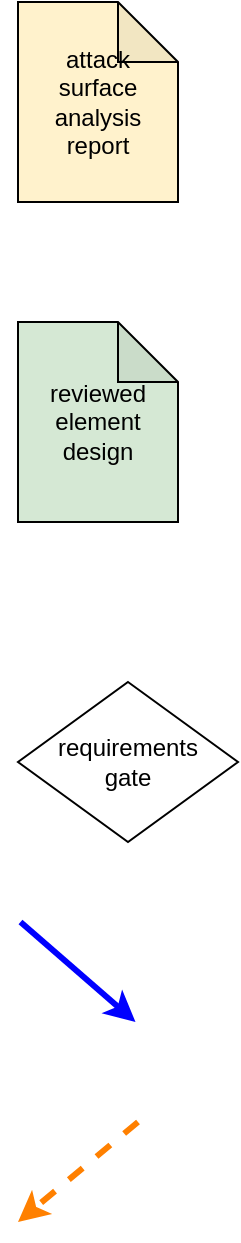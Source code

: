 <mxfile version="26.2.2" pages="8">
  <diagram id="7c8VaFbdcljvnj-HGx5j" name="symbols">
    <mxGraphModel dx="3840" dy="923" grid="1" gridSize="10" guides="1" tooltips="1" connect="1" arrows="1" fold="1" page="0" pageScale="1" pageWidth="850" pageHeight="1100" math="0" shadow="0">
      <root>
        <mxCell id="0" />
        <mxCell id="1" parent="0" />
        <mxCell id="srHOaSE6Z8lUIBzCexzn-1" style="edgeStyle=none;rounded=0;orthogonalLoop=1;jettySize=auto;html=1;exitX=1;exitY=1;exitDx=0;exitDy=0;entryX=0.5;entryY=0;entryDx=0;entryDy=0;entryPerimeter=0;strokeColor=#0000FF;strokeWidth=3;" parent="1" edge="1">
          <mxGeometry relative="1" as="geometry">
            <mxPoint x="-1078.75" y="1440" as="sourcePoint" />
            <mxPoint x="-1021.25" y="1490" as="targetPoint" />
          </mxGeometry>
        </mxCell>
        <mxCell id="srHOaSE6Z8lUIBzCexzn-2" style="edgeStyle=none;rounded=0;orthogonalLoop=1;jettySize=auto;html=1;entryX=0.5;entryY=0;entryDx=0;entryDy=0;entryPerimeter=0;strokeColor=#FF8000;strokeWidth=3;dashed=1;" parent="1" edge="1">
          <mxGeometry relative="1" as="geometry">
            <mxPoint x="-1020" y="1540" as="sourcePoint" />
            <mxPoint x="-1080" y="1590" as="targetPoint" />
          </mxGeometry>
        </mxCell>
        <mxCell id="PLz4i0f56Uwka3e5rVQV-1" value="reviewed&lt;br&gt;element&lt;br&gt;design" style="shape=note;whiteSpace=wrap;html=1;backgroundOutline=1;darkOpacity=0.05;fillColor=#d5e8d4;strokeColor=#000000;" parent="1" vertex="1">
          <mxGeometry x="-1080" y="1140" width="80" height="100" as="geometry" />
        </mxCell>
        <mxCell id="UoZN9K3jkQOQZG8QfM3r-1" value="requirements&lt;br&gt;gate" style="rhombus;whiteSpace=wrap;html=1;fillColor=default;" parent="1" vertex="1">
          <mxGeometry x="-1080" y="1320" width="110" height="80" as="geometry" />
        </mxCell>
        <mxCell id="jifr4nX1medPiPfTltps-1" value="attack&lt;br&gt;surface&lt;br&gt;analysis&lt;br&gt;report" style="shape=note;whiteSpace=wrap;html=1;backgroundOutline=1;darkOpacity=0.05;fillColor=#fff2cc;strokeColor=#000000;" parent="1" vertex="1">
          <mxGeometry x="-1080" y="980" width="80" height="100" as="geometry" />
        </mxCell>
      </root>
    </mxGraphModel>
  </diagram>
  <diagram id="Oz4VHGN1nNMEp_QaT7qJ" name="full view">
    <mxGraphModel dx="3800" dy="2086" grid="1" gridSize="10" guides="1" tooltips="1" connect="1" arrows="1" fold="1" page="0" pageScale="1" pageWidth="850" pageHeight="1100" math="0" shadow="0">
      <root>
        <mxCell id="0" />
        <mxCell id="1" value="overall flow" style="" parent="0" />
        <mxCell id="3KLiM-ANREKH_K_7CY9G-135" value="" style="rounded=0;whiteSpace=wrap;html=1;labelBackgroundColor=none;fillColor=#E6FFCC;strokeColor=#000000;strokeWidth=2;" parent="1" vertex="1">
          <mxGeometry x="-170" y="110" width="880" height="320" as="geometry" />
        </mxCell>
        <mxCell id="3KLiM-ANREKH_K_7CY9G-136" value="" style="rounded=0;whiteSpace=wrap;html=1;labelBackgroundColor=none;fillColor=#CCE5FF;strokeColor=#000000;strokeWidth=2;" parent="1" vertex="1">
          <mxGeometry x="-170" y="430" width="880" height="1140" as="geometry" />
        </mxCell>
        <mxCell id="3KLiM-ANREKH_K_7CY9G-137" style="rounded=0;orthogonalLoop=1;jettySize=auto;html=1;entryX=0.5;entryY=0;entryDx=0;entryDy=0;entryPerimeter=0;endArrow=classicThin;endFill=1;strokeColor=#0000FF;strokeWidth=3;exitX=0.5;exitY=1;exitDx=0;exitDy=0;exitPerimeter=0;" parent="1" source="3KLiM-ANREKH_K_7CY9G-138" target="3KLiM-ANREKH_K_7CY9G-140" edge="1">
          <mxGeometry relative="1" as="geometry" />
        </mxCell>
        <mxCell id="3KLiM-ANREKH_K_7CY9G-138" value="organizational&lt;br&gt;cybersecurity&lt;br&gt;policy" style="shape=note;whiteSpace=wrap;html=1;backgroundOutline=1;darkOpacity=0.05;fillColor=#fff2cc;strokeColor=#000000;" parent="1" vertex="1">
          <mxGeometry x="-1010" y="-250" width="80" height="100" as="geometry" />
        </mxCell>
        <mxCell id="3KLiM-ANREKH_K_7CY9G-139" style="rounded=0;orthogonalLoop=1;jettySize=auto;html=1;entryX=0.5;entryY=0;entryDx=0;entryDy=0;entryPerimeter=0;endArrow=classicThin;endFill=1;strokeColor=#0000FF;strokeWidth=3;exitX=0.5;exitY=1;exitDx=0;exitDy=0;exitPerimeter=0;" parent="1" source="3KLiM-ANREKH_K_7CY9G-140" target="3KLiM-ANREKH_K_7CY9G-142" edge="1">
          <mxGeometry relative="1" as="geometry" />
        </mxCell>
        <mxCell id="3KLiM-ANREKH_K_7CY9G-140" value="global&lt;br&gt;cybersecurity&lt;br&gt;goals" style="shape=note;whiteSpace=wrap;html=1;backgroundOutline=1;darkOpacity=0.05;fillColor=#fff2cc;strokeColor=#000000;" parent="1" vertex="1">
          <mxGeometry x="-970" y="-90" width="80" height="100" as="geometry" />
        </mxCell>
        <mxCell id="3KLiM-ANREKH_K_7CY9G-142" value="element-level&lt;br&gt;cybersecurity&lt;br&gt;goals" style="shape=note;whiteSpace=wrap;html=1;backgroundOutline=1;darkOpacity=0.05;fillColor=#fff2cc;strokeColor=#000000;" parent="1" vertex="1">
          <mxGeometry x="-930" y="70" width="80" height="100" as="geometry" />
        </mxCell>
        <mxCell id="3KLiM-ANREKH_K_7CY9G-144" style="rounded=0;orthogonalLoop=1;jettySize=auto;html=1;entryX=0.5;entryY=0;entryDx=0;entryDy=0;endArrow=classicThin;endFill=1;strokeColor=#0000FF;strokeWidth=3;entryPerimeter=0;exitX=0.5;exitY=1;exitDx=0;exitDy=0;exitPerimeter=0;" parent="1" source="3KLiM-ANREKH_K_7CY9G-145" target="oeh-qcFCU3SFjLL-q-SD-1" edge="1">
          <mxGeometry relative="1" as="geometry" />
        </mxCell>
        <mxCell id="3KLiM-ANREKH_K_7CY9G-145" value="element-level&lt;br&gt;cybersecurity&lt;br&gt;requirements" style="shape=note;whiteSpace=wrap;html=1;backgroundOutline=1;darkOpacity=0.05;fillColor=#fff2cc;strokeColor=#000000;" parent="1" vertex="1">
          <mxGeometry x="-890" y="230" width="80" height="100" as="geometry" />
        </mxCell>
        <mxCell id="3KLiM-ANREKH_K_7CY9G-217" style="rounded=0;orthogonalLoop=1;jettySize=auto;html=1;entryX=0.5;entryY=0;entryDx=0;entryDy=0;entryPerimeter=0;endArrow=classicThin;endFill=1;strokeColor=#0000FF;strokeWidth=3;exitX=0.5;exitY=1;exitDx=0;exitDy=0;exitPerimeter=0;" parent="1" source="3KLiM-ANREKH_K_7CY9G-142" target="3KLiM-ANREKH_K_7CY9G-145" edge="1">
          <mxGeometry relative="1" as="geometry" />
        </mxCell>
        <mxCell id="3KLiM-ANREKH_K_7CY9G-255" value="&lt;b&gt;Verification&lt;/b&gt;" style="text;html=1;strokeColor=none;fillColor=none;align=left;verticalAlign=middle;whiteSpace=wrap;rounded=0;labelBackgroundColor=none;spacingLeft=5;" parent="1" vertex="1">
          <mxGeometry x="-170" y="430" width="80" height="30" as="geometry" />
        </mxCell>
        <mxCell id="3KLiM-ANREKH_K_7CY9G-256" value="&lt;b&gt;Validation&lt;/b&gt;" style="text;html=1;strokeColor=none;fillColor=none;align=left;verticalAlign=middle;whiteSpace=wrap;rounded=0;labelBackgroundColor=none;spacingLeft=5;" parent="1" vertex="1">
          <mxGeometry x="-170" y="400" width="70" height="30" as="geometry" />
        </mxCell>
        <mxCell id="oeh-qcFCU3SFjLL-q-SD-3" value="" style="group" parent="1" vertex="1" connectable="0">
          <mxGeometry x="-810" y="560" width="80" height="100" as="geometry" />
        </mxCell>
        <mxCell id="oeh-qcFCU3SFjLL-q-SD-1" value="element&lt;br&gt;functional&lt;br&gt;requirements&lt;br&gt;&lt;br&gt;&lt;br&gt;" style="shape=note;whiteSpace=wrap;html=1;backgroundOutline=1;darkOpacity=0.05;fillColor=#d5e8d4;strokeColor=#000000;" parent="oeh-qcFCU3SFjLL-q-SD-3" vertex="1">
          <mxGeometry width="80" height="100" as="geometry" />
        </mxCell>
        <mxCell id="oeh-qcFCU3SFjLL-q-SD-2" value="cybersecurity&lt;br&gt;dependencies" style="rounded=0;whiteSpace=wrap;html=1;fillColor=#fff2cc;strokeColor=#000000;" parent="oeh-qcFCU3SFjLL-q-SD-3" vertex="1">
          <mxGeometry y="60" width="80" height="40" as="geometry" />
        </mxCell>
        <mxCell id="oeh-qcFCU3SFjLL-q-SD-16" style="edgeStyle=none;rounded=0;orthogonalLoop=1;jettySize=auto;html=1;exitX=1;exitY=1;exitDx=0;exitDy=0;entryX=0.5;entryY=0;entryDx=0;entryDy=0;entryPerimeter=0;strokeColor=#0000FF;strokeWidth=3;" parent="1" source="oeh-qcFCU3SFjLL-q-SD-4" target="oeh-qcFCU3SFjLL-q-SD-6" edge="1">
          <mxGeometry relative="1" as="geometry" />
        </mxCell>
        <mxCell id="oeh-qcFCU3SFjLL-q-SD-18" style="edgeStyle=none;rounded=0;orthogonalLoop=1;jettySize=auto;html=1;exitX=0.5;exitY=1;exitDx=0;exitDy=0;entryX=0.5;entryY=0;entryDx=0;entryDy=0;entryPerimeter=0;strokeColor=#0000FF;strokeWidth=3;exitPerimeter=0;" parent="1" source="oeh-qcFCU3SFjLL-q-SD-6" target="oeh-qcFCU3SFjLL-q-SD-15" edge="1">
          <mxGeometry relative="1" as="geometry" />
        </mxCell>
        <mxCell id="oeh-qcFCU3SFjLL-q-SD-4" value="requirements&lt;br&gt;gate" style="rhombus;whiteSpace=wrap;html=1;fillColor=default;" parent="1" vertex="1">
          <mxGeometry x="-740" y="720" width="110" height="80" as="geometry" />
        </mxCell>
        <mxCell id="oeh-qcFCU3SFjLL-q-SD-5" style="rounded=0;orthogonalLoop=1;jettySize=auto;html=1;entryX=0;entryY=0;entryDx=0;entryDy=0;strokeColor=#0000FF;strokeWidth=3;exitX=0.5;exitY=1;exitDx=0;exitDy=0;" parent="1" source="oeh-qcFCU3SFjLL-q-SD-2" target="oeh-qcFCU3SFjLL-q-SD-4" edge="1">
          <mxGeometry relative="1" as="geometry" />
        </mxCell>
        <mxCell id="oeh-qcFCU3SFjLL-q-SD-19" style="edgeStyle=none;rounded=0;orthogonalLoop=1;jettySize=auto;html=1;exitX=0.5;exitY=1;exitDx=0;exitDy=0;exitPerimeter=0;entryX=0.5;entryY=0;entryDx=0;entryDy=0;strokeColor=#0000FF;strokeWidth=3;entryPerimeter=0;" parent="1" source="oeh-qcFCU3SFjLL-q-SD-6" target="oeh-qcFCU3SFjLL-q-SD-14" edge="1">
          <mxGeometry relative="1" as="geometry" />
        </mxCell>
        <mxCell id="oeh-qcFCU3SFjLL-q-SD-6" value="reviewed&lt;br&gt;element&lt;br&gt;design" style="shape=note;whiteSpace=wrap;html=1;backgroundOutline=1;darkOpacity=0.05;fillColor=#d5e8d4;strokeColor=#000000;" parent="1" vertex="1">
          <mxGeometry x="-640" y="830" width="80" height="100" as="geometry" />
        </mxCell>
        <mxCell id="oeh-qcFCU3SFjLL-q-SD-8" style="edgeStyle=none;rounded=0;orthogonalLoop=1;jettySize=auto;html=1;entryX=0;entryY=0;entryDx=25;entryDy=0;entryPerimeter=0;strokeColor=#0000FF;strokeWidth=3;exitX=0.5;exitY=1;exitDx=0;exitDy=0;exitPerimeter=0;" parent="1" source="oeh-qcFCU3SFjLL-q-SD-7" target="3KLiM-ANREKH_K_7CY9G-142" edge="1">
          <mxGeometry relative="1" as="geometry" />
        </mxCell>
        <mxCell id="oeh-qcFCU3SFjLL-q-SD-7" value="global&lt;br&gt;cybersecurity&lt;br&gt;requirements" style="shape=note;whiteSpace=wrap;html=1;backgroundOutline=1;darkOpacity=0.05;fillColor=#fff2cc;strokeColor=#000000;" parent="1" vertex="1">
          <mxGeometry x="-1090" y="-90" width="80" height="100" as="geometry" />
        </mxCell>
        <mxCell id="oeh-qcFCU3SFjLL-q-SD-22" style="edgeStyle=none;rounded=0;orthogonalLoop=1;jettySize=auto;html=1;exitX=1;exitY=1;exitDx=0;exitDy=0;entryX=0.5;entryY=0;entryDx=0;entryDy=0;entryPerimeter=0;strokeColor=#0000FF;strokeWidth=3;" parent="1" source="oeh-qcFCU3SFjLL-q-SD-9" target="oeh-qcFCU3SFjLL-q-SD-10" edge="1">
          <mxGeometry relative="1" as="geometry" />
        </mxCell>
        <mxCell id="oeh-qcFCU3SFjLL-q-SD-9" value="design&lt;br&gt;gate" style="rhombus;whiteSpace=wrap;html=1;fillColor=default;" parent="1" vertex="1">
          <mxGeometry x="-360" y="1510" width="110" height="80" as="geometry" />
        </mxCell>
        <mxCell id="oeh-qcFCU3SFjLL-q-SD-39" style="edgeStyle=none;rounded=0;orthogonalLoop=1;jettySize=auto;html=1;exitX=0.5;exitY=0;exitDx=0;exitDy=0;exitPerimeter=0;entryX=0.5;entryY=1;entryDx=0;entryDy=0;entryPerimeter=0;strokeColor=#0000FF;strokeWidth=3;" parent="1" source="oeh-qcFCU3SFjLL-q-SD-10" target="oeh-qcFCU3SFjLL-q-SD-26" edge="1">
          <mxGeometry relative="1" as="geometry" />
        </mxCell>
        <mxCell id="oeh-qcFCU3SFjLL-q-SD-40" style="edgeStyle=none;rounded=0;orthogonalLoop=1;jettySize=auto;html=1;exitX=0.5;exitY=0;exitDx=0;exitDy=0;exitPerimeter=0;entryX=0.5;entryY=1;entryDx=0;entryDy=0;entryPerimeter=0;strokeColor=#0000FF;strokeWidth=3;" parent="1" source="oeh-qcFCU3SFjLL-q-SD-10" target="oeh-qcFCU3SFjLL-q-SD-27" edge="1">
          <mxGeometry relative="1" as="geometry" />
        </mxCell>
        <mxCell id="oeh-qcFCU3SFjLL-q-SD-41" style="edgeStyle=none;rounded=0;orthogonalLoop=1;jettySize=auto;html=1;exitX=0.5;exitY=0;exitDx=0;exitDy=0;exitPerimeter=0;entryX=0.5;entryY=1;entryDx=0;entryDy=0;entryPerimeter=0;strokeColor=#0000FF;strokeWidth=3;" parent="1" source="oeh-qcFCU3SFjLL-q-SD-10" target="oeh-qcFCU3SFjLL-q-SD-28" edge="1">
          <mxGeometry relative="1" as="geometry" />
        </mxCell>
        <mxCell id="oeh-qcFCU3SFjLL-q-SD-42" style="edgeStyle=none;rounded=0;orthogonalLoop=1;jettySize=auto;html=1;exitX=0.5;exitY=0;exitDx=0;exitDy=0;exitPerimeter=0;entryX=0.5;entryY=1;entryDx=0;entryDy=0;entryPerimeter=0;strokeColor=#0000FF;strokeWidth=3;" parent="1" source="oeh-qcFCU3SFjLL-q-SD-10" target="oeh-qcFCU3SFjLL-q-SD-29" edge="1">
          <mxGeometry relative="1" as="geometry" />
        </mxCell>
        <mxCell id="oeh-qcFCU3SFjLL-q-SD-10" value="implemented&lt;br&gt;element" style="shape=note;whiteSpace=wrap;html=1;backgroundOutline=1;darkOpacity=0.05;fillColor=#d5e8d4;strokeColor=#000000;" parent="1" vertex="1">
          <mxGeometry x="-190" y="1670" width="80" height="100" as="geometry" />
        </mxCell>
        <mxCell id="oeh-qcFCU3SFjLL-q-SD-31" style="edgeStyle=none;rounded=0;orthogonalLoop=1;jettySize=auto;html=1;exitX=0.5;exitY=0;exitDx=0;exitDy=0;entryX=0.5;entryY=1;entryDx=0;entryDy=0;entryPerimeter=0;strokeColor=#0000FF;strokeWidth=3;exitPerimeter=0;" parent="1" source="oeh-qcFCU3SFjLL-q-SD-58" target="oeh-qcFCU3SFjLL-q-SD-25" edge="1">
          <mxGeometry relative="1" as="geometry" />
        </mxCell>
        <mxCell id="oeh-qcFCU3SFjLL-q-SD-32" style="edgeStyle=none;rounded=0;orthogonalLoop=1;jettySize=auto;html=1;exitX=0.5;exitY=0;exitDx=0;exitDy=0;entryX=0.5;entryY=1;entryDx=0;entryDy=0;entryPerimeter=0;strokeColor=#0000FF;strokeWidth=3;exitPerimeter=0;" parent="1" source="oeh-qcFCU3SFjLL-q-SD-58" target="oeh-qcFCU3SFjLL-q-SD-23" edge="1">
          <mxGeometry relative="1" as="geometry" />
        </mxCell>
        <mxCell id="oeh-qcFCU3SFjLL-q-SD-33" style="edgeStyle=none;rounded=0;orthogonalLoop=1;jettySize=auto;html=1;exitX=0.5;exitY=0;exitDx=0;exitDy=0;entryX=0.5;entryY=1;entryDx=0;entryDy=0;entryPerimeter=0;strokeColor=#0000FF;strokeWidth=3;exitPerimeter=0;" parent="1" source="oeh-qcFCU3SFjLL-q-SD-58" target="oeh-qcFCU3SFjLL-q-SD-24" edge="1">
          <mxGeometry relative="1" as="geometry" />
        </mxCell>
        <mxCell id="oeh-qcFCU3SFjLL-q-SD-59" style="edgeStyle=none;rounded=0;orthogonalLoop=1;jettySize=auto;html=1;exitX=1;exitY=0;exitDx=0;exitDy=0;entryX=0.5;entryY=1;entryDx=0;entryDy=0;entryPerimeter=0;strokeColor=#0000FF;strokeWidth=3;" parent="1" source="oeh-qcFCU3SFjLL-q-SD-11" target="oeh-qcFCU3SFjLL-q-SD-58" edge="1">
          <mxGeometry relative="1" as="geometry" />
        </mxCell>
        <mxCell id="oeh-qcFCU3SFjLL-q-SD-11" value="implementation&lt;br&gt;gate" style="rhombus;whiteSpace=wrap;html=1;fillColor=default;" parent="1" vertex="1">
          <mxGeometry x="200" y="1270" width="110" height="80" as="geometry" />
        </mxCell>
        <mxCell id="oeh-qcFCU3SFjLL-q-SD-37" style="edgeStyle=none;rounded=0;orthogonalLoop=1;jettySize=auto;html=1;exitX=1;exitY=0;exitDx=0;exitDy=0;entryX=0.5;entryY=1;entryDx=0;entryDy=0;entryPerimeter=0;strokeColor=#0000FF;strokeWidth=3;" parent="1" source="oeh-qcFCU3SFjLL-q-SD-12" target="oeh-qcFCU3SFjLL-q-SD-30" edge="1">
          <mxGeometry relative="1" as="geometry" />
        </mxCell>
        <mxCell id="oeh-qcFCU3SFjLL-q-SD-12" value="verification&lt;br&gt;gate" style="rhombus;whiteSpace=wrap;html=1;fillColor=default;" parent="1" vertex="1">
          <mxGeometry x="450" y="390" width="110" height="80" as="geometry" />
        </mxCell>
        <mxCell id="oeh-qcFCU3SFjLL-q-SD-13" value="release&lt;br&gt;gate" style="rhombus;whiteSpace=wrap;html=1;fillColor=default;" parent="1" vertex="1">
          <mxGeometry x="575" y="70" width="110" height="80" as="geometry" />
        </mxCell>
        <mxCell id="oeh-qcFCU3SFjLL-q-SD-20" style="edgeStyle=none;rounded=0;orthogonalLoop=1;jettySize=auto;html=1;strokeColor=#0000FF;strokeWidth=3;exitX=0.5;exitY=1;exitDx=0;exitDy=0;exitPerimeter=0;entryX=0;entryY=0;entryDx=0;entryDy=0;" parent="1" source="oeh-qcFCU3SFjLL-q-SD-14" target="oeh-qcFCU3SFjLL-q-SD-9" edge="1">
          <mxGeometry relative="1" as="geometry">
            <mxPoint x="-320" y="1660" as="targetPoint" />
          </mxGeometry>
        </mxCell>
        <mxCell id="oeh-qcFCU3SFjLL-q-SD-14" value="attack&lt;br&gt;surface&lt;br&gt;analysis&lt;br&gt;report" style="shape=note;whiteSpace=wrap;html=1;backgroundOutline=1;darkOpacity=0.05;fillColor=#fff2cc;strokeColor=#000000;" parent="1" vertex="1">
          <mxGeometry x="-520" y="1310" width="80" height="100" as="geometry" />
        </mxCell>
        <mxCell id="oeh-qcFCU3SFjLL-q-SD-21" style="edgeStyle=none;rounded=0;orthogonalLoop=1;jettySize=auto;html=1;strokeColor=#0000FF;strokeWidth=3;exitX=0.5;exitY=1;exitDx=0;exitDy=0;exitPerimeter=0;entryX=0;entryY=0;entryDx=0;entryDy=0;" parent="1" source="oeh-qcFCU3SFjLL-q-SD-15" target="oeh-qcFCU3SFjLL-q-SD-9" edge="1">
          <mxGeometry relative="1" as="geometry">
            <mxPoint x="-320" y="1660" as="targetPoint" />
          </mxGeometry>
        </mxCell>
        <mxCell id="oeh-qcFCU3SFjLL-q-SD-15" value="threat&lt;br&gt;modeling&lt;br&gt;report" style="shape=note;whiteSpace=wrap;html=1;backgroundOutline=1;darkOpacity=0.05;fillColor=#fff2cc;strokeColor=#000000;" parent="1" vertex="1">
          <mxGeometry x="-460" y="1110" width="80" height="100" as="geometry" />
        </mxCell>
        <mxCell id="oeh-qcFCU3SFjLL-q-SD-35" style="edgeStyle=none;rounded=0;orthogonalLoop=1;jettySize=auto;html=1;exitX=0.5;exitY=0;exitDx=0;exitDy=0;exitPerimeter=0;strokeColor=#0000FF;strokeWidth=3;entryX=0;entryY=1;entryDx=0;entryDy=0;" parent="1" source="oeh-qcFCU3SFjLL-q-SD-23" target="oeh-qcFCU3SFjLL-q-SD-12" edge="1">
          <mxGeometry relative="1" as="geometry">
            <mxPoint x="500" y="1090" as="targetPoint" />
          </mxGeometry>
        </mxCell>
        <mxCell id="oeh-qcFCU3SFjLL-q-SD-48" style="edgeStyle=none;rounded=0;orthogonalLoop=1;jettySize=auto;html=1;entryX=0;entryY=0;entryDx=80;entryDy=65;entryPerimeter=0;dashed=1;strokeColor=#FF8000;strokeWidth=3;exitX=0;exitY=0.5;exitDx=0;exitDy=0;exitPerimeter=0;" parent="1" source="oeh-qcFCU3SFjLL-q-SD-23" target="oeh-qcFCU3SFjLL-q-SD-14" edge="1">
          <mxGeometry relative="1" as="geometry" />
        </mxCell>
        <mxCell id="oeh-qcFCU3SFjLL-q-SD-53" style="edgeStyle=none;rounded=0;orthogonalLoop=1;jettySize=auto;html=1;exitX=0;exitY=0.5;exitDx=0;exitDy=0;exitPerimeter=0;entryX=0;entryY=0;entryDx=80;entryDy=65;entryPerimeter=0;dashed=1;strokeColor=#FF8000;strokeWidth=3;" parent="1" source="oeh-qcFCU3SFjLL-q-SD-23" target="oeh-qcFCU3SFjLL-q-SD-6" edge="1">
          <mxGeometry relative="1" as="geometry" />
        </mxCell>
        <mxCell id="oeh-qcFCU3SFjLL-q-SD-23" value="attack&lt;br&gt;surface&lt;br&gt;analysis&lt;br&gt;review&lt;br&gt;report" style="shape=note;whiteSpace=wrap;html=1;backgroundOutline=1;darkOpacity=0.05;fillColor=#fff2cc;strokeColor=#000000;" parent="1" vertex="1">
          <mxGeometry x="570" y="840" width="80" height="100" as="geometry" />
        </mxCell>
        <mxCell id="oeh-qcFCU3SFjLL-q-SD-36" style="edgeStyle=none;rounded=0;orthogonalLoop=1;jettySize=auto;html=1;exitX=0.5;exitY=0;exitDx=0;exitDy=0;exitPerimeter=0;entryX=0;entryY=1;entryDx=0;entryDy=0;strokeColor=#0000FF;strokeWidth=3;" parent="1" source="oeh-qcFCU3SFjLL-q-SD-24" target="oeh-qcFCU3SFjLL-q-SD-12" edge="1">
          <mxGeometry relative="1" as="geometry" />
        </mxCell>
        <mxCell id="oeh-qcFCU3SFjLL-q-SD-47" style="edgeStyle=none;rounded=0;orthogonalLoop=1;jettySize=auto;html=1;strokeColor=#FF8000;strokeWidth=3;entryX=0;entryY=0;entryDx=80;entryDy=65;entryPerimeter=0;dashed=1;exitX=0;exitY=0.5;exitDx=0;exitDy=0;exitPerimeter=0;" parent="1" source="oeh-qcFCU3SFjLL-q-SD-24" target="oeh-qcFCU3SFjLL-q-SD-15" edge="1">
          <mxGeometry relative="1" as="geometry">
            <mxPoint x="-420" y="1120" as="targetPoint" />
          </mxGeometry>
        </mxCell>
        <mxCell id="oeh-qcFCU3SFjLL-q-SD-51" style="edgeStyle=none;rounded=0;orthogonalLoop=1;jettySize=auto;html=1;dashed=1;strokeColor=#FF8000;strokeWidth=3;entryX=0;entryY=0;entryDx=80;entryDy=65;entryPerimeter=0;" parent="1" source="oeh-qcFCU3SFjLL-q-SD-24" target="oeh-qcFCU3SFjLL-q-SD-6" edge="1">
          <mxGeometry relative="1" as="geometry" />
        </mxCell>
        <mxCell id="oeh-qcFCU3SFjLL-q-SD-24" value="threat&lt;br&gt;modeling&lt;br&gt;review&lt;br&gt;report" style="shape=note;whiteSpace=wrap;html=1;backgroundOutline=1;darkOpacity=0.05;fillColor=#fff2cc;strokeColor=#000000;" parent="1" vertex="1">
          <mxGeometry x="190" y="920" width="80" height="100" as="geometry" />
        </mxCell>
        <mxCell id="oeh-qcFCU3SFjLL-q-SD-34" style="edgeStyle=none;rounded=0;orthogonalLoop=1;jettySize=auto;html=1;exitX=0.5;exitY=0;exitDx=0;exitDy=0;exitPerimeter=0;entryX=0;entryY=1;entryDx=0;entryDy=0;strokeColor=#0000FF;strokeWidth=3;" parent="1" source="oeh-qcFCU3SFjLL-q-SD-25" target="oeh-qcFCU3SFjLL-q-SD-12" edge="1">
          <mxGeometry relative="1" as="geometry" />
        </mxCell>
        <mxCell id="oeh-qcFCU3SFjLL-q-SD-49" style="edgeStyle=none;rounded=0;orthogonalLoop=1;jettySize=auto;html=1;entryX=1;entryY=0.5;entryDx=0;entryDy=0;dashed=1;strokeColor=#FF8000;strokeWidth=3;" parent="1" source="oeh-qcFCU3SFjLL-q-SD-25" target="oeh-qcFCU3SFjLL-q-SD-2" edge="1">
          <mxGeometry relative="1" as="geometry" />
        </mxCell>
        <mxCell id="oeh-qcFCU3SFjLL-q-SD-50" style="edgeStyle=none;rounded=0;orthogonalLoop=1;jettySize=auto;html=1;exitX=0;exitY=0.5;exitDx=0;exitDy=0;exitPerimeter=0;dashed=1;strokeColor=#FF8000;strokeWidth=3;entryX=0;entryY=0;entryDx=80;entryDy=65;entryPerimeter=0;" parent="1" source="oeh-qcFCU3SFjLL-q-SD-25" target="oeh-qcFCU3SFjLL-q-SD-6" edge="1">
          <mxGeometry relative="1" as="geometry">
            <mxPoint x="-560" y="890" as="targetPoint" />
          </mxGeometry>
        </mxCell>
        <mxCell id="oeh-qcFCU3SFjLL-q-SD-56" style="edgeStyle=none;rounded=0;orthogonalLoop=1;jettySize=auto;html=1;exitX=0;exitY=0.5;exitDx=0;exitDy=0;exitPerimeter=0;entryX=0;entryY=0;entryDx=80;entryDy=65;entryPerimeter=0;dashed=1;strokeColor=#FF8000;strokeWidth=3;" parent="1" source="oeh-qcFCU3SFjLL-q-SD-25" target="3KLiM-ANREKH_K_7CY9G-145" edge="1">
          <mxGeometry relative="1" as="geometry" />
        </mxCell>
        <mxCell id="oeh-qcFCU3SFjLL-q-SD-25" value="penetration&lt;br&gt;testing&lt;br&gt;report" style="shape=note;whiteSpace=wrap;html=1;backgroundOutline=1;darkOpacity=0.05;fillColor=#fff2cc;strokeColor=#000000;" parent="1" vertex="1">
          <mxGeometry x="420" y="590" width="80" height="100" as="geometry" />
        </mxCell>
        <mxCell id="oeh-qcFCU3SFjLL-q-SD-43" style="edgeStyle=none;rounded=0;orthogonalLoop=1;jettySize=auto;html=1;exitX=0.5;exitY=0;exitDx=0;exitDy=0;exitPerimeter=0;entryX=0;entryY=1;entryDx=0;entryDy=0;strokeColor=#0000FF;strokeWidth=3;" parent="1" source="oeh-qcFCU3SFjLL-q-SD-26" target="oeh-qcFCU3SFjLL-q-SD-11" edge="1">
          <mxGeometry relative="1" as="geometry" />
        </mxCell>
        <mxCell id="oeh-qcFCU3SFjLL-q-SD-26" value="fuzz&lt;br&gt;testing&lt;br&gt;report" style="shape=note;whiteSpace=wrap;html=1;backgroundOutline=1;darkOpacity=0.05;fillColor=#fff2cc;strokeColor=#000000;" parent="1" vertex="1">
          <mxGeometry x="80" y="1430" width="80" height="100" as="geometry" />
        </mxCell>
        <mxCell id="oeh-qcFCU3SFjLL-q-SD-44" style="edgeStyle=none;rounded=0;orthogonalLoop=1;jettySize=auto;html=1;exitX=0.5;exitY=0;exitDx=0;exitDy=0;exitPerimeter=0;strokeColor=#0000FF;strokeWidth=3;entryX=0;entryY=1;entryDx=0;entryDy=0;" parent="1" source="oeh-qcFCU3SFjLL-q-SD-27" target="oeh-qcFCU3SFjLL-q-SD-11" edge="1">
          <mxGeometry relative="1" as="geometry">
            <mxPoint x="240" y="1460" as="targetPoint" />
          </mxGeometry>
        </mxCell>
        <mxCell id="oeh-qcFCU3SFjLL-q-SD-27" value="static&lt;br&gt;analysis&lt;br&gt;report" style="shape=note;whiteSpace=wrap;html=1;backgroundOutline=1;darkOpacity=0.05;fillColor=#fff2cc;strokeColor=#000000;" parent="1" vertex="1">
          <mxGeometry x="170" y="1430" width="80" height="100" as="geometry" />
        </mxCell>
        <mxCell id="oeh-qcFCU3SFjLL-q-SD-45" style="edgeStyle=none;rounded=0;orthogonalLoop=1;jettySize=auto;html=1;exitX=0.5;exitY=0;exitDx=0;exitDy=0;exitPerimeter=0;entryX=0;entryY=1;entryDx=0;entryDy=0;strokeColor=#0000FF;strokeWidth=3;" parent="1" source="oeh-qcFCU3SFjLL-q-SD-28" target="oeh-qcFCU3SFjLL-q-SD-11" edge="1">
          <mxGeometry relative="1" as="geometry" />
        </mxCell>
        <mxCell id="oeh-qcFCU3SFjLL-q-SD-28" value="dynamic&lt;br&gt;analysis&lt;br&gt;report" style="shape=note;whiteSpace=wrap;html=1;backgroundOutline=1;darkOpacity=0.05;fillColor=#fff2cc;strokeColor=#000000;" parent="1" vertex="1">
          <mxGeometry x="260" y="1430" width="80" height="100" as="geometry" />
        </mxCell>
        <mxCell id="oeh-qcFCU3SFjLL-q-SD-46" style="edgeStyle=none;rounded=0;orthogonalLoop=1;jettySize=auto;html=1;exitX=0.5;exitY=0;exitDx=0;exitDy=0;exitPerimeter=0;entryX=0;entryY=1;entryDx=0;entryDy=0;strokeColor=#0000FF;strokeWidth=3;" parent="1" source="oeh-qcFCU3SFjLL-q-SD-29" target="oeh-qcFCU3SFjLL-q-SD-11" edge="1">
          <mxGeometry relative="1" as="geometry" />
        </mxCell>
        <mxCell id="oeh-qcFCU3SFjLL-q-SD-55" style="edgeStyle=none;rounded=0;orthogonalLoop=1;jettySize=auto;html=1;exitX=0;exitY=0.5;exitDx=0;exitDy=0;exitPerimeter=0;entryX=0;entryY=0;entryDx=80;entryDy=65;entryPerimeter=0;dashed=1;strokeColor=#FF8000;strokeWidth=3;" parent="1" source="oeh-qcFCU3SFjLL-q-SD-29" target="oeh-qcFCU3SFjLL-q-SD-6" edge="1">
          <mxGeometry relative="1" as="geometry" />
        </mxCell>
        <mxCell id="oeh-qcFCU3SFjLL-q-SD-29" value="security&lt;br&gt;code&lt;br&gt;review&lt;br&gt;report" style="shape=note;whiteSpace=wrap;html=1;backgroundOutline=1;darkOpacity=0.05;fillColor=#fff2cc;strokeColor=#000000;" parent="1" vertex="1">
          <mxGeometry x="-10" y="1430" width="80" height="100" as="geometry" />
        </mxCell>
        <mxCell id="oeh-qcFCU3SFjLL-q-SD-38" style="edgeStyle=none;rounded=0;orthogonalLoop=1;jettySize=auto;html=1;exitX=0.5;exitY=0;exitDx=0;exitDy=0;exitPerimeter=0;entryX=0;entryY=1;entryDx=0;entryDy=0;strokeColor=#0000FF;strokeWidth=3;" parent="1" source="oeh-qcFCU3SFjLL-q-SD-30" target="oeh-qcFCU3SFjLL-q-SD-13" edge="1">
          <mxGeometry relative="1" as="geometry" />
        </mxCell>
        <mxCell id="oeh-qcFCU3SFjLL-q-SD-54" style="edgeStyle=none;rounded=0;orthogonalLoop=1;jettySize=auto;html=1;exitX=0;exitY=0.5;exitDx=0;exitDy=0;exitPerimeter=0;entryX=0;entryY=0;entryDx=80;entryDy=65;entryPerimeter=0;dashed=1;strokeColor=#FF8000;strokeWidth=3;" parent="1" source="oeh-qcFCU3SFjLL-q-SD-30" target="3KLiM-ANREKH_K_7CY9G-145" edge="1">
          <mxGeometry relative="1" as="geometry" />
        </mxCell>
        <mxCell id="oeh-qcFCU3SFjLL-q-SD-57" style="edgeStyle=none;rounded=0;orthogonalLoop=1;jettySize=auto;html=1;exitX=0;exitY=0.5;exitDx=0;exitDy=0;exitPerimeter=0;entryX=0;entryY=0;entryDx=80;entryDy=65;entryPerimeter=0;dashed=1;strokeColor=#FF8000;strokeWidth=3;" parent="1" source="oeh-qcFCU3SFjLL-q-SD-30" target="3KLiM-ANREKH_K_7CY9G-142" edge="1">
          <mxGeometry relative="1" as="geometry" />
        </mxCell>
        <mxCell id="oeh-qcFCU3SFjLL-q-SD-30" value="final&lt;br&gt;security&lt;br&gt;review&lt;br&gt;report" style="shape=note;whiteSpace=wrap;html=1;backgroundOutline=1;darkOpacity=0.05;fillColor=#fff2cc;strokeColor=#000000;" parent="1" vertex="1">
          <mxGeometry x="520" y="240" width="80" height="100" as="geometry" />
        </mxCell>
        <mxCell id="oeh-qcFCU3SFjLL-q-SD-58" value="implemented&lt;br&gt;product" style="shape=note;whiteSpace=wrap;html=1;backgroundOutline=1;darkOpacity=0.05;fillColor=#d5e8d4;strokeColor=#000000;" parent="1" vertex="1">
          <mxGeometry x="290" y="1100" width="80" height="100" as="geometry" />
        </mxCell>
      </root>
    </mxGraphModel>
  </diagram>
  <diagram id="gqKVJ9LdgBmUoCxsHHIh" name="verification">
    <mxGraphModel dx="3400" dy="1686" grid="1" gridSize="10" guides="1" tooltips="1" connect="1" arrows="1" fold="1" page="0" pageScale="1" pageWidth="850" pageHeight="1100" math="0" shadow="0">
      <root>
        <mxCell id="0" />
        <mxCell id="1" parent="0" />
        <mxCell id="FtLOZo30l9m00nfxpWM2-1" value="" style="rounded=0;whiteSpace=wrap;html=1;labelBackgroundColor=none;fillColor=#CCE5FF;strokeColor=#000000;strokeWidth=2;" parent="1" vertex="1">
          <mxGeometry x="-170" y="430" width="770" height="1140" as="geometry" />
        </mxCell>
        <mxCell id="FtLOZo30l9m00nfxpWM2-2" style="rounded=0;orthogonalLoop=1;jettySize=auto;html=1;entryX=0.5;entryY=0;entryDx=0;entryDy=0;endArrow=classicThin;endFill=1;strokeColor=#0000FF;strokeWidth=3;entryPerimeter=0;exitX=0.5;exitY=1;exitDx=0;exitDy=0;exitPerimeter=0;" parent="1" source="FtLOZo30l9m00nfxpWM2-3" target="FtLOZo30l9m00nfxpWM2-7" edge="1">
          <mxGeometry relative="1" as="geometry" />
        </mxCell>
        <mxCell id="FtLOZo30l9m00nfxpWM2-3" value="element-level&lt;br&gt;cybersecurity&lt;br&gt;requirements" style="shape=note;whiteSpace=wrap;html=1;backgroundOutline=1;darkOpacity=0.05;fillColor=#fff2cc;strokeColor=#000000;" parent="1" vertex="1">
          <mxGeometry x="-730" y="430" width="80" height="100" as="geometry" />
        </mxCell>
        <mxCell id="FtLOZo30l9m00nfxpWM2-4" value="&lt;b&gt;Verification&lt;/b&gt;" style="text;html=1;strokeColor=none;fillColor=none;align=left;verticalAlign=middle;whiteSpace=wrap;rounded=0;labelBackgroundColor=none;spacingLeft=5;" parent="1" vertex="1">
          <mxGeometry x="-170" y="430" width="80" height="30" as="geometry" />
        </mxCell>
        <mxCell id="FtLOZo30l9m00nfxpWM2-6" value="" style="group" parent="1" vertex="1" connectable="0">
          <mxGeometry x="-670" y="610" width="80" height="100" as="geometry" />
        </mxCell>
        <mxCell id="FtLOZo30l9m00nfxpWM2-7" value="element&lt;br&gt;functional&lt;br&gt;requirements&lt;br&gt;&lt;br&gt;&lt;br&gt;" style="shape=note;whiteSpace=wrap;html=1;backgroundOutline=1;darkOpacity=0.05;fillColor=#d5e8d4;strokeColor=#000000;" parent="FtLOZo30l9m00nfxpWM2-6" vertex="1">
          <mxGeometry width="80" height="100" as="geometry" />
        </mxCell>
        <mxCell id="FtLOZo30l9m00nfxpWM2-8" value="cybersecurity&lt;br&gt;dependencies" style="rounded=0;whiteSpace=wrap;html=1;fillColor=#fff2cc;strokeColor=#000000;" parent="FtLOZo30l9m00nfxpWM2-6" vertex="1">
          <mxGeometry y="60" width="80" height="40" as="geometry" />
        </mxCell>
        <mxCell id="FtLOZo30l9m00nfxpWM2-9" style="edgeStyle=none;rounded=0;orthogonalLoop=1;jettySize=auto;html=1;exitX=1;exitY=1;exitDx=0;exitDy=0;entryX=0.5;entryY=0;entryDx=0;entryDy=0;entryPerimeter=0;strokeColor=#0000FF;strokeWidth=3;" parent="1" source="FtLOZo30l9m00nfxpWM2-11" target="FtLOZo30l9m00nfxpWM2-14" edge="1">
          <mxGeometry relative="1" as="geometry" />
        </mxCell>
        <mxCell id="FtLOZo30l9m00nfxpWM2-10" style="edgeStyle=none;rounded=0;orthogonalLoop=1;jettySize=auto;html=1;exitX=0.5;exitY=1;exitDx=0;exitDy=0;entryX=0.5;entryY=0;entryDx=0;entryDy=0;entryPerimeter=0;strokeColor=#0000FF;strokeWidth=3;exitPerimeter=0;" parent="1" source="FtLOZo30l9m00nfxpWM2-14" target="FtLOZo30l9m00nfxpWM2-26" edge="1">
          <mxGeometry relative="1" as="geometry" />
        </mxCell>
        <mxCell id="FtLOZo30l9m00nfxpWM2-11" value="requirements&lt;br&gt;gate" style="rhombus;whiteSpace=wrap;html=1;fillColor=default;" parent="1" vertex="1">
          <mxGeometry x="-600" y="760" width="110" height="80" as="geometry" />
        </mxCell>
        <mxCell id="FtLOZo30l9m00nfxpWM2-12" style="rounded=0;orthogonalLoop=1;jettySize=auto;html=1;entryX=0;entryY=0;entryDx=0;entryDy=0;strokeColor=#0000FF;strokeWidth=3;exitX=0.5;exitY=1;exitDx=0;exitDy=0;" parent="1" source="FtLOZo30l9m00nfxpWM2-8" target="FtLOZo30l9m00nfxpWM2-11" edge="1">
          <mxGeometry relative="1" as="geometry" />
        </mxCell>
        <mxCell id="FtLOZo30l9m00nfxpWM2-13" style="edgeStyle=none;rounded=0;orthogonalLoop=1;jettySize=auto;html=1;exitX=0.5;exitY=1;exitDx=0;exitDy=0;exitPerimeter=0;entryX=0.5;entryY=0;entryDx=0;entryDy=0;strokeColor=#0000FF;strokeWidth=3;entryPerimeter=0;" parent="1" source="FtLOZo30l9m00nfxpWM2-14" target="FtLOZo30l9m00nfxpWM2-24" edge="1">
          <mxGeometry relative="1" as="geometry" />
        </mxCell>
        <mxCell id="FtLOZo30l9m00nfxpWM2-14" value="reviewed&lt;br&gt;element&lt;br&gt;design" style="shape=note;whiteSpace=wrap;html=1;backgroundOutline=1;darkOpacity=0.05;fillColor=#d5e8d4;strokeColor=#000000;" parent="1" vertex="1">
          <mxGeometry x="-520" y="870" width="80" height="100" as="geometry" />
        </mxCell>
        <mxCell id="FtLOZo30l9m00nfxpWM2-16" style="edgeStyle=none;rounded=0;orthogonalLoop=1;jettySize=auto;html=1;exitX=0.5;exitY=0;exitDx=0;exitDy=0;entryX=0.5;entryY=1;entryDx=0;entryDy=0;entryPerimeter=0;strokeColor=#0000FF;strokeWidth=3;exitPerimeter=0;" parent="1" source="FtLOZo30l9m00nfxpWM2-51" target="FtLOZo30l9m00nfxpWM2-39" edge="1">
          <mxGeometry relative="1" as="geometry" />
        </mxCell>
        <mxCell id="FtLOZo30l9m00nfxpWM2-17" style="edgeStyle=none;rounded=0;orthogonalLoop=1;jettySize=auto;html=1;exitX=0.5;exitY=0;exitDx=0;exitDy=0;entryX=0.5;entryY=1;entryDx=0;entryDy=0;entryPerimeter=0;strokeColor=#0000FF;strokeWidth=3;exitPerimeter=0;" parent="1" source="FtLOZo30l9m00nfxpWM2-51" target="FtLOZo30l9m00nfxpWM2-30" edge="1">
          <mxGeometry relative="1" as="geometry" />
        </mxCell>
        <mxCell id="FtLOZo30l9m00nfxpWM2-18" style="edgeStyle=none;rounded=0;orthogonalLoop=1;jettySize=auto;html=1;exitX=0.5;exitY=0;exitDx=0;exitDy=0;entryX=0.5;entryY=1;entryDx=0;entryDy=0;entryPerimeter=0;strokeColor=#0000FF;strokeWidth=3;exitPerimeter=0;" parent="1" source="FtLOZo30l9m00nfxpWM2-51" target="FtLOZo30l9m00nfxpWM2-34" edge="1">
          <mxGeometry relative="1" as="geometry" />
        </mxCell>
        <mxCell id="FtLOZo30l9m00nfxpWM2-19" style="edgeStyle=none;rounded=0;orthogonalLoop=1;jettySize=auto;html=1;exitX=1;exitY=0;exitDx=0;exitDy=0;entryX=0.5;entryY=1;entryDx=0;entryDy=0;entryPerimeter=0;strokeColor=#0000FF;strokeWidth=3;" parent="1" source="FtLOZo30l9m00nfxpWM2-20" target="FtLOZo30l9m00nfxpWM2-51" edge="1">
          <mxGeometry relative="1" as="geometry" />
        </mxCell>
        <mxCell id="FtLOZo30l9m00nfxpWM2-20" value="implementation&lt;br&gt;gate" style="rhombus;whiteSpace=wrap;html=1;fillColor=default;" parent="1" vertex="1">
          <mxGeometry x="150" y="1260" width="110" height="80" as="geometry" />
        </mxCell>
        <mxCell id="FtLOZo30l9m00nfxpWM2-24" value="attack&lt;br&gt;surface&lt;br&gt;analysis&lt;br&gt;report" style="shape=note;whiteSpace=wrap;html=1;backgroundOutline=1;darkOpacity=0.05;fillColor=#fff2cc;strokeColor=#000000;" parent="1" vertex="1">
          <mxGeometry x="-380" y="1350" width="80" height="100" as="geometry" />
        </mxCell>
        <mxCell id="FtLOZo30l9m00nfxpWM2-26" value="threat&lt;br&gt;modeling&lt;br&gt;report" style="shape=note;whiteSpace=wrap;html=1;backgroundOutline=1;darkOpacity=0.05;fillColor=#fff2cc;strokeColor=#000000;" parent="1" vertex="1">
          <mxGeometry x="-370" y="1130" width="80" height="100" as="geometry" />
        </mxCell>
        <mxCell id="FtLOZo30l9m00nfxpWM2-28" style="edgeStyle=none;rounded=0;orthogonalLoop=1;jettySize=auto;html=1;entryX=0;entryY=0;entryDx=80;entryDy=65;entryPerimeter=0;dashed=1;strokeColor=#FF8000;strokeWidth=3;exitX=0;exitY=0.5;exitDx=0;exitDy=0;exitPerimeter=0;" parent="1" source="FtLOZo30l9m00nfxpWM2-30" target="FtLOZo30l9m00nfxpWM2-24" edge="1">
          <mxGeometry relative="1" as="geometry" />
        </mxCell>
        <mxCell id="FtLOZo30l9m00nfxpWM2-29" style="edgeStyle=none;rounded=0;orthogonalLoop=1;jettySize=auto;html=1;exitX=0;exitY=0.5;exitDx=0;exitDy=0;exitPerimeter=0;entryX=0;entryY=0;entryDx=80;entryDy=65;entryPerimeter=0;dashed=1;strokeColor=#FF8000;strokeWidth=3;" parent="1" source="FtLOZo30l9m00nfxpWM2-30" target="FtLOZo30l9m00nfxpWM2-14" edge="1">
          <mxGeometry relative="1" as="geometry" />
        </mxCell>
        <mxCell id="FtLOZo30l9m00nfxpWM2-30" value="attack&lt;br&gt;surface&lt;br&gt;analysis&lt;br&gt;review&lt;br&gt;report" style="shape=note;whiteSpace=wrap;html=1;backgroundOutline=1;darkOpacity=0.05;fillColor=#fff2cc;strokeColor=#000000;" parent="1" vertex="1">
          <mxGeometry x="290" y="870" width="80" height="100" as="geometry" />
        </mxCell>
        <mxCell id="FtLOZo30l9m00nfxpWM2-32" style="edgeStyle=none;rounded=0;orthogonalLoop=1;jettySize=auto;html=1;strokeColor=#FF8000;strokeWidth=3;entryX=0;entryY=0;entryDx=80;entryDy=65;entryPerimeter=0;dashed=1;exitX=0;exitY=0.5;exitDx=0;exitDy=0;exitPerimeter=0;" parent="1" source="FtLOZo30l9m00nfxpWM2-34" target="FtLOZo30l9m00nfxpWM2-26" edge="1">
          <mxGeometry relative="1" as="geometry">
            <mxPoint x="-420" y="1120" as="targetPoint" />
          </mxGeometry>
        </mxCell>
        <mxCell id="FtLOZo30l9m00nfxpWM2-33" style="edgeStyle=none;rounded=0;orthogonalLoop=1;jettySize=auto;html=1;dashed=1;strokeColor=#FF8000;strokeWidth=3;entryX=0;entryY=0;entryDx=80;entryDy=65;entryPerimeter=0;" parent="1" source="FtLOZo30l9m00nfxpWM2-34" target="FtLOZo30l9m00nfxpWM2-14" edge="1">
          <mxGeometry relative="1" as="geometry" />
        </mxCell>
        <mxCell id="FtLOZo30l9m00nfxpWM2-34" value="threat&lt;br&gt;modeling&lt;br&gt;review&lt;br&gt;report" style="shape=note;whiteSpace=wrap;html=1;backgroundOutline=1;darkOpacity=0.05;fillColor=#fff2cc;strokeColor=#000000;" parent="1" vertex="1">
          <mxGeometry x="40" y="940" width="80" height="100" as="geometry" />
        </mxCell>
        <mxCell id="FtLOZo30l9m00nfxpWM2-36" style="edgeStyle=none;rounded=0;orthogonalLoop=1;jettySize=auto;html=1;entryX=1;entryY=0.5;entryDx=0;entryDy=0;dashed=1;strokeColor=#FF8000;strokeWidth=3;" parent="1" source="FtLOZo30l9m00nfxpWM2-39" target="FtLOZo30l9m00nfxpWM2-8" edge="1">
          <mxGeometry relative="1" as="geometry" />
        </mxCell>
        <mxCell id="FtLOZo30l9m00nfxpWM2-37" style="edgeStyle=none;rounded=0;orthogonalLoop=1;jettySize=auto;html=1;exitX=0;exitY=0.5;exitDx=0;exitDy=0;exitPerimeter=0;dashed=1;strokeColor=#FF8000;strokeWidth=3;entryX=0;entryY=0;entryDx=80;entryDy=65;entryPerimeter=0;" parent="1" source="FtLOZo30l9m00nfxpWM2-39" target="FtLOZo30l9m00nfxpWM2-14" edge="1">
          <mxGeometry relative="1" as="geometry">
            <mxPoint x="-560" y="890" as="targetPoint" />
          </mxGeometry>
        </mxCell>
        <mxCell id="FtLOZo30l9m00nfxpWM2-38" style="edgeStyle=none;rounded=0;orthogonalLoop=1;jettySize=auto;html=1;exitX=0;exitY=0.5;exitDx=0;exitDy=0;exitPerimeter=0;entryX=0;entryY=0;entryDx=80;entryDy=65;entryPerimeter=0;dashed=1;strokeColor=#FF8000;strokeWidth=3;" parent="1" source="FtLOZo30l9m00nfxpWM2-39" target="FtLOZo30l9m00nfxpWM2-3" edge="1">
          <mxGeometry relative="1" as="geometry" />
        </mxCell>
        <mxCell id="FtLOZo30l9m00nfxpWM2-39" value="penetration&lt;br&gt;testing&lt;br&gt;report" style="shape=note;whiteSpace=wrap;html=1;backgroundOutline=1;darkOpacity=0.05;fillColor=#fff2cc;strokeColor=#000000;" parent="1" vertex="1">
          <mxGeometry x="480" y="760" width="80" height="100" as="geometry" />
        </mxCell>
        <mxCell id="FtLOZo30l9m00nfxpWM2-40" style="edgeStyle=none;rounded=0;orthogonalLoop=1;jettySize=auto;html=1;exitX=0.5;exitY=0;exitDx=0;exitDy=0;exitPerimeter=0;entryX=0;entryY=1;entryDx=0;entryDy=0;strokeColor=#0000FF;strokeWidth=3;" parent="1" source="FtLOZo30l9m00nfxpWM2-41" target="FtLOZo30l9m00nfxpWM2-20" edge="1">
          <mxGeometry relative="1" as="geometry" />
        </mxCell>
        <mxCell id="FtLOZo30l9m00nfxpWM2-41" value="fuzz&lt;br&gt;testing&lt;br&gt;report" style="shape=note;whiteSpace=wrap;html=1;backgroundOutline=1;darkOpacity=0.05;fillColor=#fff2cc;strokeColor=#000000;" parent="1" vertex="1">
          <mxGeometry x="70" y="1430" width="80" height="100" as="geometry" />
        </mxCell>
        <mxCell id="FtLOZo30l9m00nfxpWM2-42" style="edgeStyle=none;rounded=0;orthogonalLoop=1;jettySize=auto;html=1;exitX=0.5;exitY=0;exitDx=0;exitDy=0;exitPerimeter=0;strokeColor=#0000FF;strokeWidth=3;entryX=0;entryY=1;entryDx=0;entryDy=0;" parent="1" source="FtLOZo30l9m00nfxpWM2-43" target="FtLOZo30l9m00nfxpWM2-20" edge="1">
          <mxGeometry relative="1" as="geometry">
            <mxPoint x="120" y="1460" as="targetPoint" />
          </mxGeometry>
        </mxCell>
        <mxCell id="FtLOZo30l9m00nfxpWM2-43" value="static&lt;br&gt;analysis&lt;br&gt;report" style="shape=note;whiteSpace=wrap;html=1;backgroundOutline=1;darkOpacity=0.05;fillColor=#fff2cc;strokeColor=#000000;" parent="1" vertex="1">
          <mxGeometry x="160" y="1430" width="80" height="100" as="geometry" />
        </mxCell>
        <mxCell id="FtLOZo30l9m00nfxpWM2-44" style="edgeStyle=none;rounded=0;orthogonalLoop=1;jettySize=auto;html=1;exitX=0.5;exitY=0;exitDx=0;exitDy=0;exitPerimeter=0;entryX=0;entryY=1;entryDx=0;entryDy=0;strokeColor=#0000FF;strokeWidth=3;" parent="1" source="FtLOZo30l9m00nfxpWM2-45" target="FtLOZo30l9m00nfxpWM2-20" edge="1">
          <mxGeometry relative="1" as="geometry" />
        </mxCell>
        <mxCell id="FtLOZo30l9m00nfxpWM2-45" value="dynamic&lt;br&gt;analysis&lt;br&gt;report" style="shape=note;whiteSpace=wrap;html=1;backgroundOutline=1;darkOpacity=0.05;fillColor=#fff2cc;strokeColor=#000000;" parent="1" vertex="1">
          <mxGeometry x="250" y="1430" width="80" height="100" as="geometry" />
        </mxCell>
        <mxCell id="FtLOZo30l9m00nfxpWM2-46" style="edgeStyle=none;rounded=0;orthogonalLoop=1;jettySize=auto;html=1;exitX=0.5;exitY=0;exitDx=0;exitDy=0;exitPerimeter=0;entryX=0;entryY=1;entryDx=0;entryDy=0;strokeColor=#0000FF;strokeWidth=3;" parent="1" source="FtLOZo30l9m00nfxpWM2-48" target="FtLOZo30l9m00nfxpWM2-20" edge="1">
          <mxGeometry relative="1" as="geometry" />
        </mxCell>
        <mxCell id="FtLOZo30l9m00nfxpWM2-47" style="edgeStyle=none;rounded=0;orthogonalLoop=1;jettySize=auto;html=1;exitX=0;exitY=0.5;exitDx=0;exitDy=0;exitPerimeter=0;entryX=0;entryY=0;entryDx=80;entryDy=65;entryPerimeter=0;dashed=1;strokeColor=#FF8000;strokeWidth=3;" parent="1" source="FtLOZo30l9m00nfxpWM2-48" target="FtLOZo30l9m00nfxpWM2-14" edge="1">
          <mxGeometry relative="1" as="geometry" />
        </mxCell>
        <mxCell id="FtLOZo30l9m00nfxpWM2-48" value="security&lt;br&gt;code&lt;br&gt;review&lt;br&gt;report" style="shape=note;whiteSpace=wrap;html=1;backgroundOutline=1;darkOpacity=0.05;fillColor=#fff2cc;strokeColor=#000000;" parent="1" vertex="1">
          <mxGeometry x="-20" y="1430" width="80" height="100" as="geometry" />
        </mxCell>
        <mxCell id="FtLOZo30l9m00nfxpWM2-51" value="implemented&lt;br&gt;product" style="shape=note;whiteSpace=wrap;html=1;backgroundOutline=1;darkOpacity=0.05;fillColor=#d5e8d4;strokeColor=#000000;" parent="1" vertex="1">
          <mxGeometry x="250" y="1100" width="80" height="100" as="geometry" />
        </mxCell>
        <mxCell id="jiEN0UzoELuQkC-Qopkt-1" value="verification&lt;br&gt;gate" style="rhombus;whiteSpace=wrap;html=1;fillColor=default;" parent="1" vertex="1">
          <mxGeometry x="450" y="390" width="110" height="80" as="geometry" />
        </mxCell>
        <mxCell id="jiEN0UzoELuQkC-Qopkt-2" style="edgeStyle=none;rounded=0;orthogonalLoop=1;jettySize=auto;html=1;exitX=0.5;exitY=0;exitDx=0;exitDy=0;exitPerimeter=0;strokeColor=#0000FF;strokeWidth=3;entryX=0;entryY=1;entryDx=0;entryDy=0;" parent="1" source="FtLOZo30l9m00nfxpWM2-39" target="jiEN0UzoELuQkC-Qopkt-1" edge="1">
          <mxGeometry relative="1" as="geometry">
            <mxPoint x="500" y="1090" as="targetPoint" />
            <mxPoint x="610" y="840" as="sourcePoint" />
          </mxGeometry>
        </mxCell>
        <mxCell id="jiEN0UzoELuQkC-Qopkt-3" style="edgeStyle=none;rounded=0;orthogonalLoop=1;jettySize=auto;html=1;exitX=0.5;exitY=0;exitDx=0;exitDy=0;exitPerimeter=0;entryX=0;entryY=1;entryDx=0;entryDy=0;strokeColor=#0000FF;strokeWidth=3;" parent="1" source="FtLOZo30l9m00nfxpWM2-34" target="jiEN0UzoELuQkC-Qopkt-1" edge="1">
          <mxGeometry relative="1" as="geometry">
            <mxPoint x="230" y="920" as="sourcePoint" />
          </mxGeometry>
        </mxCell>
        <mxCell id="jiEN0UzoELuQkC-Qopkt-4" style="edgeStyle=none;rounded=0;orthogonalLoop=1;jettySize=auto;html=1;exitX=0.5;exitY=0;exitDx=0;exitDy=0;exitPerimeter=0;entryX=0;entryY=1;entryDx=0;entryDy=0;strokeColor=#0000FF;strokeWidth=3;" parent="1" source="FtLOZo30l9m00nfxpWM2-30" target="jiEN0UzoELuQkC-Qopkt-1" edge="1">
          <mxGeometry relative="1" as="geometry">
            <mxPoint x="460" y="590" as="sourcePoint" />
          </mxGeometry>
        </mxCell>
      </root>
    </mxGraphModel>
  </diagram>
  <diagram name="verification - security code review" id="UwFntxqfTyatswgvjZpF">
    <mxGraphModel dx="3040" dy="1323" grid="1" gridSize="10" guides="1" tooltips="1" connect="1" arrows="1" fold="1" page="0" pageScale="1" pageWidth="850" pageHeight="1100" math="0" shadow="0">
      <root>
        <mxCell id="S3WbqN-dtxPpAbAGp9MC-0" />
        <mxCell id="S3WbqN-dtxPpAbAGp9MC-1" parent="S3WbqN-dtxPpAbAGp9MC-0" />
        <mxCell id="S3WbqN-dtxPpAbAGp9MC-2" value="" style="rounded=0;whiteSpace=wrap;html=1;labelBackgroundColor=none;fillColor=#CCE5FF;strokeColor=#000000;strokeWidth=2;" parent="S3WbqN-dtxPpAbAGp9MC-1" vertex="1">
          <mxGeometry x="-170" y="430" width="200" height="230" as="geometry" />
        </mxCell>
        <mxCell id="S3WbqN-dtxPpAbAGp9MC-5" value="&lt;b&gt;Verification&lt;/b&gt;" style="text;html=1;strokeColor=none;fillColor=none;align=left;verticalAlign=middle;whiteSpace=wrap;rounded=0;labelBackgroundColor=none;spacingLeft=5;" parent="S3WbqN-dtxPpAbAGp9MC-1" vertex="1">
          <mxGeometry x="-170" y="430" width="80" height="30" as="geometry" />
        </mxCell>
        <mxCell id="S3WbqN-dtxPpAbAGp9MC-14" value="reviewed&lt;br&gt;element&lt;br&gt;design" style="shape=note;whiteSpace=wrap;html=1;backgroundOutline=1;darkOpacity=0.05;fillColor=#d5e8d4;strokeColor=#000000;" parent="S3WbqN-dtxPpAbAGp9MC-1" vertex="1">
          <mxGeometry x="-390" y="440" width="80" height="100" as="geometry" />
        </mxCell>
        <mxCell id="S3WbqN-dtxPpAbAGp9MC-39" style="edgeStyle=none;rounded=0;orthogonalLoop=1;jettySize=auto;html=1;exitX=0;exitY=0.5;exitDx=0;exitDy=0;exitPerimeter=0;entryX=0;entryY=0;entryDx=80;entryDy=65;entryPerimeter=0;dashed=1;strokeColor=#FF8000;strokeWidth=3;" parent="S3WbqN-dtxPpAbAGp9MC-1" source="S3WbqN-dtxPpAbAGp9MC-40" target="S3WbqN-dtxPpAbAGp9MC-14" edge="1">
          <mxGeometry relative="1" as="geometry" />
        </mxCell>
        <mxCell id="S3WbqN-dtxPpAbAGp9MC-40" value="security&lt;br&gt;code&lt;br&gt;review&lt;br&gt;report" style="shape=note;whiteSpace=wrap;html=1;backgroundOutline=1;darkOpacity=0.05;fillColor=#fff2cc;strokeColor=#000000;" parent="S3WbqN-dtxPpAbAGp9MC-1" vertex="1">
          <mxGeometry x="-90" y="520" width="80" height="100" as="geometry" />
        </mxCell>
      </root>
    </mxGraphModel>
  </diagram>
  <diagram name="verification - threat modeling review" id="dVLIyaobTeuNbjDrkUdN">
    <mxGraphModel dx="3440" dy="1323" grid="1" gridSize="10" guides="1" tooltips="1" connect="1" arrows="1" fold="1" page="0" pageScale="1" pageWidth="850" pageHeight="1100" math="0" shadow="0">
      <root>
        <mxCell id="mxCrWRpwNnnZa7mIOksv-0" />
        <mxCell id="mxCrWRpwNnnZa7mIOksv-1" parent="mxCrWRpwNnnZa7mIOksv-0" />
        <mxCell id="mxCrWRpwNnnZa7mIOksv-2" value="" style="rounded=0;whiteSpace=wrap;html=1;labelBackgroundColor=none;fillColor=#CCE5FF;strokeColor=#000000;strokeWidth=2;" parent="mxCrWRpwNnnZa7mIOksv-1" vertex="1">
          <mxGeometry x="-170" y="430" width="330" height="370" as="geometry" />
        </mxCell>
        <mxCell id="mxCrWRpwNnnZa7mIOksv-5" value="&lt;b&gt;Verification&lt;/b&gt;" style="text;html=1;strokeColor=none;fillColor=none;align=left;verticalAlign=middle;whiteSpace=wrap;rounded=0;labelBackgroundColor=none;spacingLeft=5;" parent="mxCrWRpwNnnZa7mIOksv-1" vertex="1">
          <mxGeometry x="-170" y="430" width="80" height="30" as="geometry" />
        </mxCell>
        <mxCell id="mxCrWRpwNnnZa7mIOksv-10" style="edgeStyle=none;rounded=0;orthogonalLoop=1;jettySize=auto;html=1;exitX=0.5;exitY=1;exitDx=0;exitDy=0;entryX=0.5;entryY=0;entryDx=0;entryDy=0;entryPerimeter=0;strokeColor=#0000FF;strokeWidth=3;exitPerimeter=0;" parent="mxCrWRpwNnnZa7mIOksv-1" source="mxCrWRpwNnnZa7mIOksv-14" target="mxCrWRpwNnnZa7mIOksv-21" edge="1">
          <mxGeometry relative="1" as="geometry" />
        </mxCell>
        <mxCell id="mxCrWRpwNnnZa7mIOksv-14" value="reviewed&lt;br&gt;element&lt;br&gt;design" style="shape=note;whiteSpace=wrap;html=1;backgroundOutline=1;darkOpacity=0.05;fillColor=#d5e8d4;strokeColor=#000000;" parent="mxCrWRpwNnnZa7mIOksv-1" vertex="1">
          <mxGeometry x="-520" y="440" width="80" height="100" as="geometry" />
        </mxCell>
        <mxCell id="mxCrWRpwNnnZa7mIOksv-21" value="threat&lt;br&gt;modeling&lt;br&gt;report" style="shape=note;whiteSpace=wrap;html=1;backgroundOutline=1;darkOpacity=0.05;fillColor=#fff2cc;strokeColor=#000000;" parent="mxCrWRpwNnnZa7mIOksv-1" vertex="1">
          <mxGeometry x="-370" y="700" width="80" height="100" as="geometry" />
        </mxCell>
        <mxCell id="mxCrWRpwNnnZa7mIOksv-25" style="edgeStyle=none;rounded=0;orthogonalLoop=1;jettySize=auto;html=1;strokeColor=#FF8000;strokeWidth=3;entryX=0;entryY=0;entryDx=80;entryDy=65;entryPerimeter=0;dashed=1;exitX=0;exitY=0.5;exitDx=0;exitDy=0;exitPerimeter=0;" parent="mxCrWRpwNnnZa7mIOksv-1" source="mxCrWRpwNnnZa7mIOksv-27" target="mxCrWRpwNnnZa7mIOksv-21" edge="1">
          <mxGeometry relative="1" as="geometry">
            <mxPoint x="-420" y="690" as="targetPoint" />
          </mxGeometry>
        </mxCell>
        <mxCell id="mxCrWRpwNnnZa7mIOksv-26" style="edgeStyle=none;rounded=0;orthogonalLoop=1;jettySize=auto;html=1;dashed=1;strokeColor=#FF8000;strokeWidth=3;entryX=0;entryY=0;entryDx=80;entryDy=65;entryPerimeter=0;" parent="mxCrWRpwNnnZa7mIOksv-1" source="mxCrWRpwNnnZa7mIOksv-27" target="mxCrWRpwNnnZa7mIOksv-14" edge="1">
          <mxGeometry relative="1" as="geometry" />
        </mxCell>
        <mxCell id="mxCrWRpwNnnZa7mIOksv-27" value="threat&lt;br&gt;modeling&lt;br&gt;review&lt;br&gt;report" style="shape=note;whiteSpace=wrap;html=1;backgroundOutline=1;darkOpacity=0.05;fillColor=#fff2cc;strokeColor=#000000;" parent="mxCrWRpwNnnZa7mIOksv-1" vertex="1">
          <mxGeometry x="40" y="510" width="80" height="100" as="geometry" />
        </mxCell>
      </root>
    </mxGraphModel>
  </diagram>
  <diagram name="verification - ASA review" id="PLccHZmaE8k50bTNSQM5">
    <mxGraphModel dx="3440" dy="1323" grid="1" gridSize="10" guides="1" tooltips="1" connect="1" arrows="1" fold="1" page="0" pageScale="1" pageWidth="850" pageHeight="1100" math="0" shadow="0">
      <root>
        <mxCell id="N4rVf76IOWKvIPr9M-y9-0" />
        <mxCell id="N4rVf76IOWKvIPr9M-y9-1" parent="N4rVf76IOWKvIPr9M-y9-0" />
        <mxCell id="N4rVf76IOWKvIPr9M-y9-2" value="" style="rounded=0;whiteSpace=wrap;html=1;labelBackgroundColor=none;fillColor=#CCE5FF;strokeColor=#000000;strokeWidth=2;" vertex="1" parent="N4rVf76IOWKvIPr9M-y9-1">
          <mxGeometry x="-170" y="430" width="230" height="280" as="geometry" />
        </mxCell>
        <mxCell id="N4rVf76IOWKvIPr9M-y9-5" value="&lt;b&gt;Verification&lt;/b&gt;" style="text;html=1;strokeColor=none;fillColor=none;align=left;verticalAlign=middle;whiteSpace=wrap;rounded=0;labelBackgroundColor=none;spacingLeft=5;" vertex="1" parent="N4rVf76IOWKvIPr9M-y9-1">
          <mxGeometry x="-170" y="430" width="80" height="30" as="geometry" />
        </mxCell>
        <mxCell id="N4rVf76IOWKvIPr9M-y9-13" style="edgeStyle=none;rounded=0;orthogonalLoop=1;jettySize=auto;html=1;exitX=0.5;exitY=1;exitDx=0;exitDy=0;exitPerimeter=0;entryX=0.5;entryY=0;entryDx=0;entryDy=0;strokeColor=#0000FF;strokeWidth=3;entryPerimeter=0;" edge="1" parent="N4rVf76IOWKvIPr9M-y9-1" source="N4rVf76IOWKvIPr9M-y9-14" target="N4rVf76IOWKvIPr9M-y9-20">
          <mxGeometry relative="1" as="geometry" />
        </mxCell>
        <mxCell id="N4rVf76IOWKvIPr9M-y9-14" value="reviewed&lt;br&gt;element&lt;br&gt;design" style="shape=note;whiteSpace=wrap;html=1;backgroundOutline=1;darkOpacity=0.05;fillColor=#d5e8d4;strokeColor=#000000;" vertex="1" parent="N4rVf76IOWKvIPr9M-y9-1">
          <mxGeometry x="-430" y="440" width="80" height="100" as="geometry" />
        </mxCell>
        <mxCell id="N4rVf76IOWKvIPr9M-y9-20" value="attack&lt;br&gt;surface&lt;br&gt;analysis&lt;br&gt;report" style="shape=note;whiteSpace=wrap;html=1;backgroundOutline=1;darkOpacity=0.05;fillColor=#fff2cc;strokeColor=#000000;" vertex="1" parent="N4rVf76IOWKvIPr9M-y9-1">
          <mxGeometry x="-350" y="610" width="80" height="100" as="geometry" />
        </mxCell>
        <mxCell id="N4rVf76IOWKvIPr9M-y9-22" style="edgeStyle=none;rounded=0;orthogonalLoop=1;jettySize=auto;html=1;entryX=0;entryY=0;entryDx=80;entryDy=65;entryPerimeter=0;dashed=1;strokeColor=#FF8000;strokeWidth=3;exitX=0;exitY=0.5;exitDx=0;exitDy=0;exitPerimeter=0;" edge="1" parent="N4rVf76IOWKvIPr9M-y9-1" source="N4rVf76IOWKvIPr9M-y9-24" target="N4rVf76IOWKvIPr9M-y9-20">
          <mxGeometry relative="1" as="geometry" />
        </mxCell>
        <mxCell id="N4rVf76IOWKvIPr9M-y9-23" style="edgeStyle=none;rounded=0;orthogonalLoop=1;jettySize=auto;html=1;exitX=0;exitY=0.5;exitDx=0;exitDy=0;exitPerimeter=0;entryX=0;entryY=0;entryDx=80;entryDy=65;entryPerimeter=0;dashed=1;strokeColor=#FF8000;strokeWidth=3;" edge="1" parent="N4rVf76IOWKvIPr9M-y9-1" source="N4rVf76IOWKvIPr9M-y9-24" target="N4rVf76IOWKvIPr9M-y9-14">
          <mxGeometry relative="1" as="geometry" />
        </mxCell>
        <mxCell id="N4rVf76IOWKvIPr9M-y9-24" value="attack&lt;br&gt;surface&lt;br&gt;analysis&lt;br&gt;review&lt;br&gt;report" style="shape=note;whiteSpace=wrap;html=1;backgroundOutline=1;darkOpacity=0.05;fillColor=#fff2cc;strokeColor=#000000;" vertex="1" parent="N4rVf76IOWKvIPr9M-y9-1">
          <mxGeometry x="-60" y="500" width="80" height="100" as="geometry" />
        </mxCell>
      </root>
    </mxGraphModel>
  </diagram>
  <diagram name="verification - pen testing&#39;" id="Jyh0hEh9HElzJTtlCjJw">
    <mxGraphModel dx="3400" dy="1286" grid="1" gridSize="10" guides="1" tooltips="1" connect="1" arrows="1" fold="1" page="0" pageScale="1" pageWidth="850" pageHeight="1100" math="0" shadow="0">
      <root>
        <mxCell id="2eIWCx3nNkMmW9kikCrz-0" />
        <mxCell id="2eIWCx3nNkMmW9kikCrz-1" parent="2eIWCx3nNkMmW9kikCrz-0" />
        <mxCell id="2eIWCx3nNkMmW9kikCrz-2" value="" style="rounded=0;whiteSpace=wrap;html=1;labelBackgroundColor=none;fillColor=#CCE5FF;strokeColor=#000000;strokeWidth=2;" parent="2eIWCx3nNkMmW9kikCrz-1" vertex="1">
          <mxGeometry x="-170" y="430" width="280" height="550" as="geometry" />
        </mxCell>
        <mxCell id="2eIWCx3nNkMmW9kikCrz-3" style="rounded=0;orthogonalLoop=1;jettySize=auto;html=1;entryX=0.5;entryY=0;entryDx=0;entryDy=0;endArrow=classicThin;endFill=1;strokeColor=#0000FF;strokeWidth=3;entryPerimeter=0;exitX=0.5;exitY=1;exitDx=0;exitDy=0;exitPerimeter=0;" parent="2eIWCx3nNkMmW9kikCrz-1" source="2eIWCx3nNkMmW9kikCrz-4" target="2eIWCx3nNkMmW9kikCrz-7" edge="1">
          <mxGeometry relative="1" as="geometry" />
        </mxCell>
        <mxCell id="2eIWCx3nNkMmW9kikCrz-4" value="element-level&lt;br&gt;cybersecurity&lt;br&gt;requirements" style="shape=note;whiteSpace=wrap;html=1;backgroundOutline=1;darkOpacity=0.05;fillColor=#fff2cc;strokeColor=#000000;" parent="2eIWCx3nNkMmW9kikCrz-1" vertex="1">
          <mxGeometry x="-550" y="440" width="80" height="100" as="geometry" />
        </mxCell>
        <mxCell id="2eIWCx3nNkMmW9kikCrz-5" value="&lt;b&gt;Verification&lt;/b&gt;" style="text;html=1;strokeColor=none;fillColor=none;align=left;verticalAlign=middle;whiteSpace=wrap;rounded=0;labelBackgroundColor=none;spacingLeft=5;" parent="2eIWCx3nNkMmW9kikCrz-1" vertex="1">
          <mxGeometry x="-170" y="430" width="80" height="30" as="geometry" />
        </mxCell>
        <mxCell id="2eIWCx3nNkMmW9kikCrz-6" value="" style="group" parent="2eIWCx3nNkMmW9kikCrz-1" vertex="1" connectable="0">
          <mxGeometry x="-490" y="620" width="80" height="100" as="geometry" />
        </mxCell>
        <mxCell id="2eIWCx3nNkMmW9kikCrz-7" value="element&lt;br&gt;functional&lt;br&gt;requirements&lt;br&gt;&lt;br&gt;&lt;br&gt;" style="shape=note;whiteSpace=wrap;html=1;backgroundOutline=1;darkOpacity=0.05;fillColor=#d5e8d4;strokeColor=#000000;" parent="2eIWCx3nNkMmW9kikCrz-6" vertex="1">
          <mxGeometry width="80" height="100" as="geometry" />
        </mxCell>
        <mxCell id="2eIWCx3nNkMmW9kikCrz-8" value="cybersecurity&lt;br&gt;dependencies" style="rounded=0;whiteSpace=wrap;html=1;fillColor=#fff2cc;strokeColor=#000000;" parent="2eIWCx3nNkMmW9kikCrz-6" vertex="1">
          <mxGeometry y="60" width="80" height="40" as="geometry" />
        </mxCell>
        <mxCell id="2eIWCx3nNkMmW9kikCrz-9" style="edgeStyle=none;rounded=0;orthogonalLoop=1;jettySize=auto;html=1;exitX=1;exitY=1;exitDx=0;exitDy=0;entryX=0.5;entryY=0;entryDx=0;entryDy=0;entryPerimeter=0;strokeColor=#0000FF;strokeWidth=3;" parent="2eIWCx3nNkMmW9kikCrz-1" source="2eIWCx3nNkMmW9kikCrz-11" target="2eIWCx3nNkMmW9kikCrz-14" edge="1">
          <mxGeometry relative="1" as="geometry" />
        </mxCell>
        <mxCell id="2eIWCx3nNkMmW9kikCrz-11" value="requirements&lt;br&gt;gate" style="rhombus;whiteSpace=wrap;html=1;fillColor=default;" parent="2eIWCx3nNkMmW9kikCrz-1" vertex="1">
          <mxGeometry x="-420" y="770" width="110" height="80" as="geometry" />
        </mxCell>
        <mxCell id="2eIWCx3nNkMmW9kikCrz-12" style="rounded=0;orthogonalLoop=1;jettySize=auto;html=1;entryX=0;entryY=0;entryDx=0;entryDy=0;strokeColor=#0000FF;strokeWidth=3;exitX=0.5;exitY=1;exitDx=0;exitDy=0;" parent="2eIWCx3nNkMmW9kikCrz-1" source="2eIWCx3nNkMmW9kikCrz-8" target="2eIWCx3nNkMmW9kikCrz-11" edge="1">
          <mxGeometry relative="1" as="geometry" />
        </mxCell>
        <mxCell id="2eIWCx3nNkMmW9kikCrz-14" value="reviewed&lt;br&gt;element&lt;br&gt;design" style="shape=note;whiteSpace=wrap;html=1;backgroundOutline=1;darkOpacity=0.05;fillColor=#d5e8d4;strokeColor=#000000;" parent="2eIWCx3nNkMmW9kikCrz-1" vertex="1">
          <mxGeometry x="-340" y="880" width="80" height="100" as="geometry" />
        </mxCell>
        <mxCell id="2eIWCx3nNkMmW9kikCrz-28" style="edgeStyle=none;rounded=0;orthogonalLoop=1;jettySize=auto;html=1;entryX=1;entryY=0.5;entryDx=0;entryDy=0;dashed=1;strokeColor=#FF8000;strokeWidth=3;" parent="2eIWCx3nNkMmW9kikCrz-1" source="2eIWCx3nNkMmW9kikCrz-31" target="2eIWCx3nNkMmW9kikCrz-8" edge="1">
          <mxGeometry relative="1" as="geometry" />
        </mxCell>
        <mxCell id="2eIWCx3nNkMmW9kikCrz-29" style="edgeStyle=none;rounded=0;orthogonalLoop=1;jettySize=auto;html=1;exitX=0;exitY=0.5;exitDx=0;exitDy=0;exitPerimeter=0;dashed=1;strokeColor=#FF8000;strokeWidth=3;entryX=0;entryY=0;entryDx=80;entryDy=65;entryPerimeter=0;" parent="2eIWCx3nNkMmW9kikCrz-1" source="2eIWCx3nNkMmW9kikCrz-31" target="2eIWCx3nNkMmW9kikCrz-14" edge="1">
          <mxGeometry relative="1" as="geometry">
            <mxPoint x="-560" y="890" as="targetPoint" />
          </mxGeometry>
        </mxCell>
        <mxCell id="2eIWCx3nNkMmW9kikCrz-30" style="edgeStyle=none;rounded=0;orthogonalLoop=1;jettySize=auto;html=1;exitX=0;exitY=0.5;exitDx=0;exitDy=0;exitPerimeter=0;entryX=0;entryY=0;entryDx=80;entryDy=65;entryPerimeter=0;dashed=1;strokeColor=#FF8000;strokeWidth=3;" parent="2eIWCx3nNkMmW9kikCrz-1" source="2eIWCx3nNkMmW9kikCrz-31" target="2eIWCx3nNkMmW9kikCrz-4" edge="1">
          <mxGeometry relative="1" as="geometry" />
        </mxCell>
        <mxCell id="2eIWCx3nNkMmW9kikCrz-31" value="penetration&lt;br&gt;testing&lt;br&gt;report" style="shape=note;whiteSpace=wrap;html=1;backgroundOutline=1;darkOpacity=0.05;fillColor=#fff2cc;strokeColor=#000000;" parent="2eIWCx3nNkMmW9kikCrz-1" vertex="1">
          <mxGeometry y="620" width="80" height="100" as="geometry" />
        </mxCell>
      </root>
    </mxGraphModel>
  </diagram>
  <diagram id="XyNNDFSGXp3Cgks0TRrl" name="validation">
    <mxGraphModel dx="3400" dy="1686" grid="1" gridSize="10" guides="1" tooltips="1" connect="1" arrows="1" fold="1" page="0" pageScale="1" pageWidth="850" pageHeight="1100" math="0" shadow="0">
      <root>
        <mxCell id="0" />
        <mxCell id="1" parent="0" />
        <mxCell id="7y78Kv6MUkFBznFK1R_4-1" value="" style="rounded=0;whiteSpace=wrap;html=1;labelBackgroundColor=none;fillColor=#E6FFCC;strokeColor=#000000;strokeWidth=2;" parent="1" vertex="1">
          <mxGeometry x="-170" y="110" width="320" height="320" as="geometry" />
        </mxCell>
        <mxCell id="7y78Kv6MUkFBznFK1R_4-2" value="element-level&lt;br&gt;cybersecurity&lt;br&gt;goals" style="shape=note;whiteSpace=wrap;html=1;backgroundOutline=1;darkOpacity=0.05;fillColor=#fff2cc;strokeColor=#000000;" parent="1" vertex="1">
          <mxGeometry x="-430" y="110" width="80" height="100" as="geometry" />
        </mxCell>
        <mxCell id="7y78Kv6MUkFBznFK1R_4-3" value="element-level&lt;br&gt;cybersecurity&lt;br&gt;requirements" style="shape=note;whiteSpace=wrap;html=1;backgroundOutline=1;darkOpacity=0.05;fillColor=#fff2cc;strokeColor=#000000;" parent="1" vertex="1">
          <mxGeometry x="-390" y="270" width="80" height="100" as="geometry" />
        </mxCell>
        <mxCell id="7y78Kv6MUkFBznFK1R_4-4" style="rounded=0;orthogonalLoop=1;jettySize=auto;html=1;entryX=0.5;entryY=0;entryDx=0;entryDy=0;entryPerimeter=0;endArrow=classicThin;endFill=1;strokeColor=#0000FF;strokeWidth=3;exitX=0.5;exitY=1;exitDx=0;exitDy=0;exitPerimeter=0;" parent="1" source="7y78Kv6MUkFBznFK1R_4-2" target="7y78Kv6MUkFBznFK1R_4-3" edge="1">
          <mxGeometry relative="1" as="geometry" />
        </mxCell>
        <mxCell id="7y78Kv6MUkFBznFK1R_4-5" value="&lt;b&gt;Validation&lt;/b&gt;" style="text;html=1;strokeColor=none;fillColor=none;align=left;verticalAlign=middle;whiteSpace=wrap;rounded=0;labelBackgroundColor=none;spacingLeft=5;" parent="1" vertex="1">
          <mxGeometry x="-170" y="400" width="70" height="30" as="geometry" />
        </mxCell>
        <mxCell id="7y78Kv6MUkFBznFK1R_4-7" value="release&lt;br&gt;gate" style="rhombus;whiteSpace=wrap;html=1;fillColor=default;" parent="1" vertex="1">
          <mxGeometry x="15" y="70" width="110" height="80" as="geometry" />
        </mxCell>
        <mxCell id="7y78Kv6MUkFBznFK1R_4-8" style="edgeStyle=none;rounded=0;orthogonalLoop=1;jettySize=auto;html=1;exitX=0.5;exitY=0;exitDx=0;exitDy=0;exitPerimeter=0;entryX=0;entryY=1;entryDx=0;entryDy=0;strokeColor=#0000FF;strokeWidth=3;" parent="1" source="7y78Kv6MUkFBznFK1R_4-11" target="7y78Kv6MUkFBznFK1R_4-7" edge="1">
          <mxGeometry relative="1" as="geometry" />
        </mxCell>
        <mxCell id="7y78Kv6MUkFBznFK1R_4-9" style="edgeStyle=none;rounded=0;orthogonalLoop=1;jettySize=auto;html=1;exitX=0;exitY=0.5;exitDx=0;exitDy=0;exitPerimeter=0;entryX=0;entryY=0;entryDx=80;entryDy=65;entryPerimeter=0;dashed=1;strokeColor=#FF8000;strokeWidth=3;" parent="1" source="7y78Kv6MUkFBznFK1R_4-11" target="7y78Kv6MUkFBznFK1R_4-3" edge="1">
          <mxGeometry relative="1" as="geometry" />
        </mxCell>
        <mxCell id="7y78Kv6MUkFBznFK1R_4-10" style="edgeStyle=none;rounded=0;orthogonalLoop=1;jettySize=auto;html=1;exitX=0;exitY=0.5;exitDx=0;exitDy=0;exitPerimeter=0;entryX=0;entryY=0;entryDx=80;entryDy=65;entryPerimeter=0;dashed=1;strokeColor=#FF8000;strokeWidth=3;" parent="1" source="7y78Kv6MUkFBznFK1R_4-11" target="7y78Kv6MUkFBznFK1R_4-2" edge="1">
          <mxGeometry relative="1" as="geometry" />
        </mxCell>
        <mxCell id="7y78Kv6MUkFBznFK1R_4-11" value="final&lt;br&gt;security&lt;br&gt;review&lt;br&gt;report" style="shape=note;whiteSpace=wrap;html=1;backgroundOutline=1;darkOpacity=0.05;fillColor=#fff2cc;strokeColor=#000000;" parent="1" vertex="1">
          <mxGeometry x="-40" y="240" width="80" height="100" as="geometry" />
        </mxCell>
      </root>
    </mxGraphModel>
  </diagram>
</mxfile>
